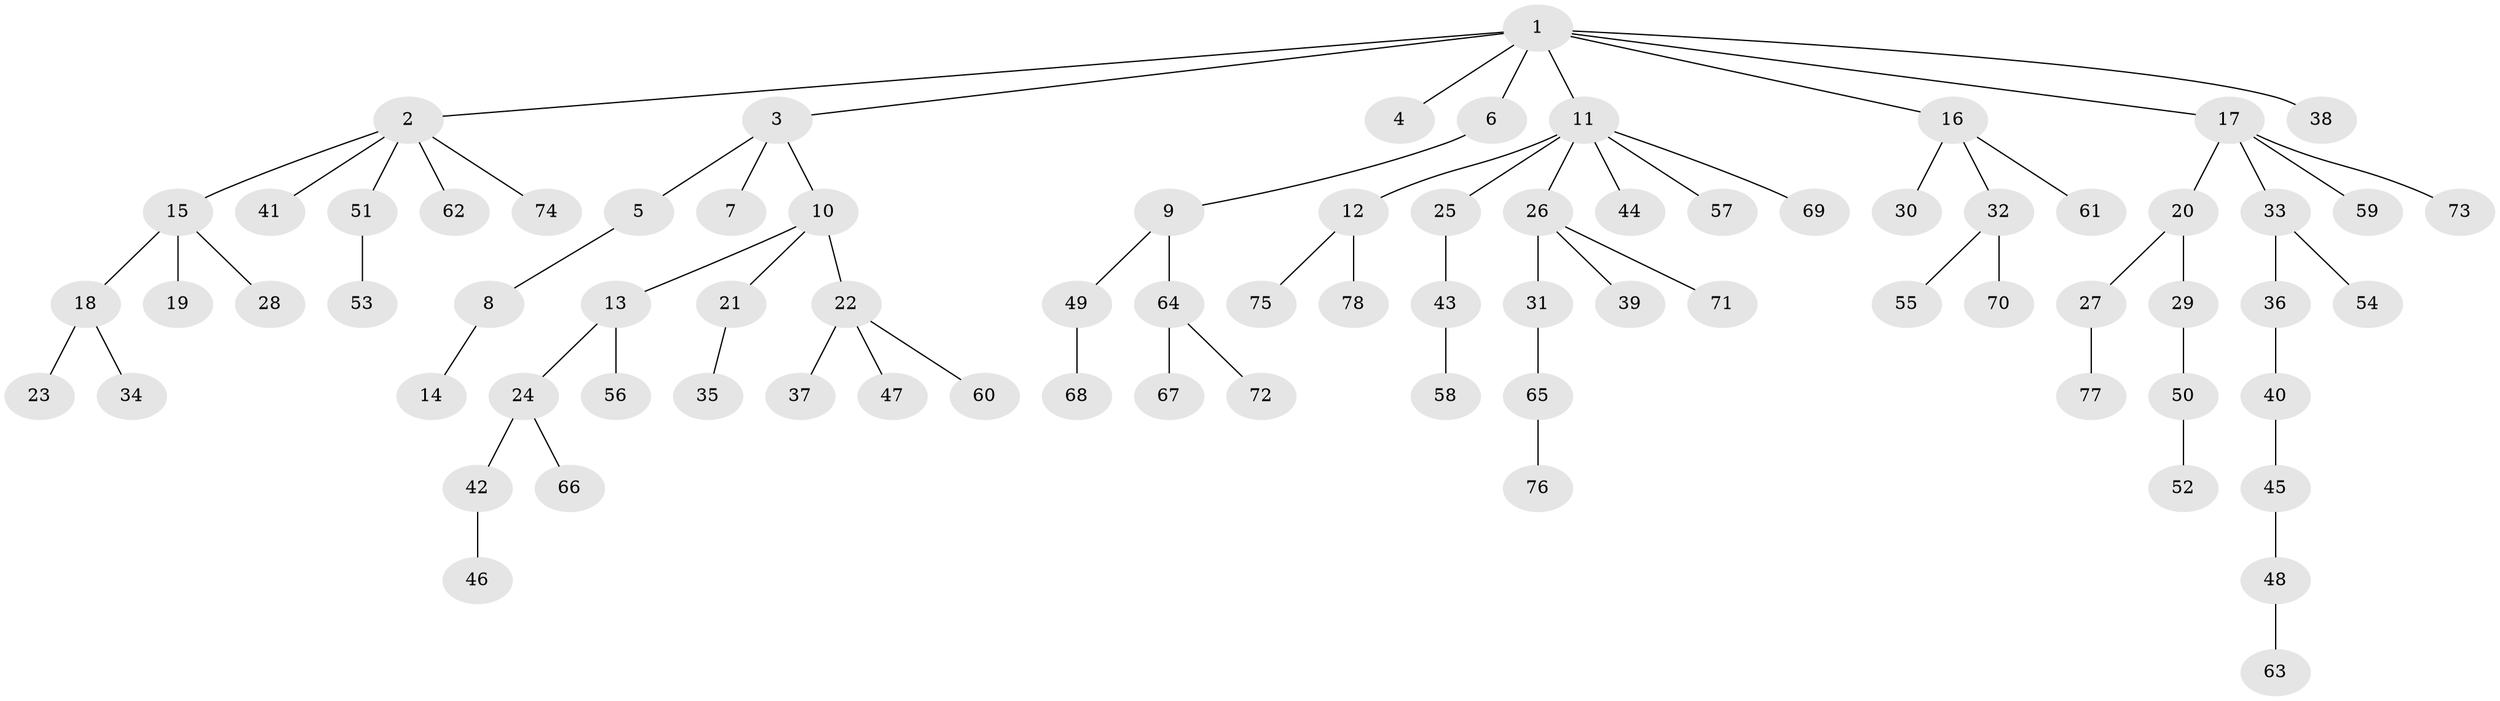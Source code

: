 // coarse degree distribution, {10: 0.01818181818181818, 8: 0.01818181818181818, 1: 0.5818181818181818, 2: 0.23636363636363636, 3: 0.07272727272727272, 4: 0.03636363636363636, 6: 0.03636363636363636}
// Generated by graph-tools (version 1.1) at 2025/24/03/03/25 07:24:06]
// undirected, 78 vertices, 77 edges
graph export_dot {
graph [start="1"]
  node [color=gray90,style=filled];
  1;
  2;
  3;
  4;
  5;
  6;
  7;
  8;
  9;
  10;
  11;
  12;
  13;
  14;
  15;
  16;
  17;
  18;
  19;
  20;
  21;
  22;
  23;
  24;
  25;
  26;
  27;
  28;
  29;
  30;
  31;
  32;
  33;
  34;
  35;
  36;
  37;
  38;
  39;
  40;
  41;
  42;
  43;
  44;
  45;
  46;
  47;
  48;
  49;
  50;
  51;
  52;
  53;
  54;
  55;
  56;
  57;
  58;
  59;
  60;
  61;
  62;
  63;
  64;
  65;
  66;
  67;
  68;
  69;
  70;
  71;
  72;
  73;
  74;
  75;
  76;
  77;
  78;
  1 -- 2;
  1 -- 3;
  1 -- 4;
  1 -- 6;
  1 -- 11;
  1 -- 16;
  1 -- 17;
  1 -- 38;
  2 -- 15;
  2 -- 41;
  2 -- 51;
  2 -- 62;
  2 -- 74;
  3 -- 5;
  3 -- 7;
  3 -- 10;
  5 -- 8;
  6 -- 9;
  8 -- 14;
  9 -- 49;
  9 -- 64;
  10 -- 13;
  10 -- 21;
  10 -- 22;
  11 -- 12;
  11 -- 25;
  11 -- 26;
  11 -- 44;
  11 -- 57;
  11 -- 69;
  12 -- 75;
  12 -- 78;
  13 -- 24;
  13 -- 56;
  15 -- 18;
  15 -- 19;
  15 -- 28;
  16 -- 30;
  16 -- 32;
  16 -- 61;
  17 -- 20;
  17 -- 33;
  17 -- 59;
  17 -- 73;
  18 -- 23;
  18 -- 34;
  20 -- 27;
  20 -- 29;
  21 -- 35;
  22 -- 37;
  22 -- 47;
  22 -- 60;
  24 -- 42;
  24 -- 66;
  25 -- 43;
  26 -- 31;
  26 -- 39;
  26 -- 71;
  27 -- 77;
  29 -- 50;
  31 -- 65;
  32 -- 55;
  32 -- 70;
  33 -- 36;
  33 -- 54;
  36 -- 40;
  40 -- 45;
  42 -- 46;
  43 -- 58;
  45 -- 48;
  48 -- 63;
  49 -- 68;
  50 -- 52;
  51 -- 53;
  64 -- 67;
  64 -- 72;
  65 -- 76;
}
